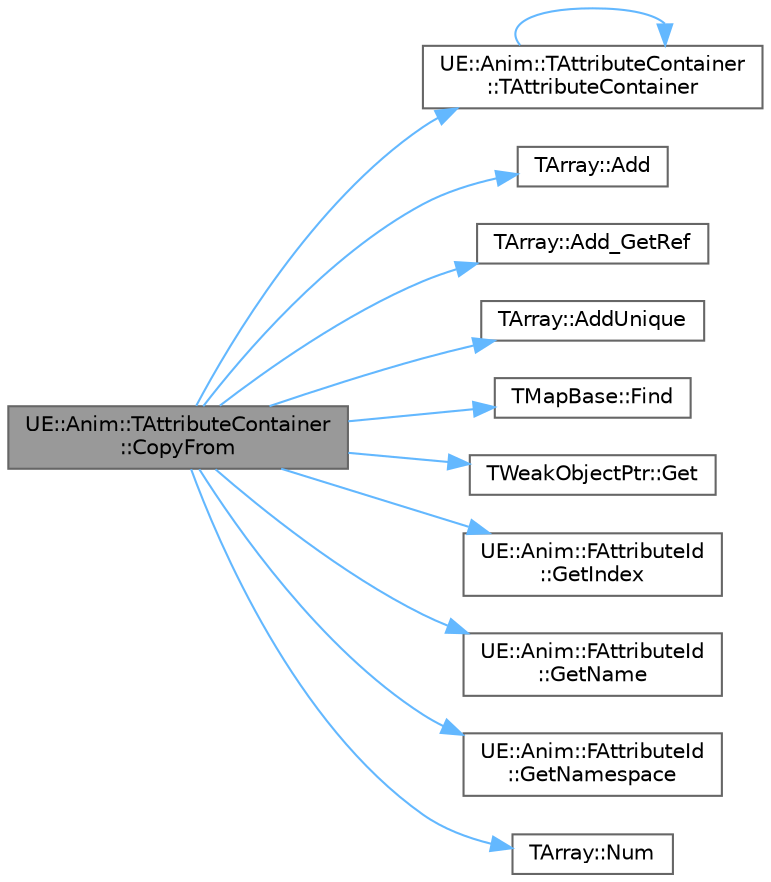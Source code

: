 digraph "UE::Anim::TAttributeContainer::CopyFrom"
{
 // INTERACTIVE_SVG=YES
 // LATEX_PDF_SIZE
  bgcolor="transparent";
  edge [fontname=Helvetica,fontsize=10,labelfontname=Helvetica,labelfontsize=10];
  node [fontname=Helvetica,fontsize=10,shape=box,height=0.2,width=0.4];
  rankdir="LR";
  Node1 [id="Node000001",label="UE::Anim::TAttributeContainer\l::CopyFrom",height=0.2,width=0.4,color="gray40", fillcolor="grey60", style="filled", fontcolor="black",tooltip=" "];
  Node1 -> Node2 [id="edge1_Node000001_Node000002",color="steelblue1",style="solid",tooltip=" "];
  Node2 [id="Node000002",label="UE::Anim::TAttributeContainer\l::TAttributeContainer",height=0.2,width=0.4,color="grey40", fillcolor="white", style="filled",URL="$da/dc1/structUE_1_1Anim_1_1TAttributeContainer.html#a543bd5b3095b482ceed134fc711fe501",tooltip=" "];
  Node2 -> Node2 [id="edge2_Node000002_Node000002",color="steelblue1",style="solid",tooltip=" "];
  Node1 -> Node3 [id="edge3_Node000001_Node000003",color="steelblue1",style="solid",tooltip=" "];
  Node3 [id="Node000003",label="TArray::Add",height=0.2,width=0.4,color="grey40", fillcolor="white", style="filled",URL="$d4/d52/classTArray.html#a94f6bf2bef04382fc79010abad57d823",tooltip="Adds a new item to the end of the array, possibly reallocating the whole array to fit."];
  Node1 -> Node4 [id="edge4_Node000001_Node000004",color="steelblue1",style="solid",tooltip=" "];
  Node4 [id="Node000004",label="TArray::Add_GetRef",height=0.2,width=0.4,color="grey40", fillcolor="white", style="filled",URL="$d4/d52/classTArray.html#afe94024dc71e2359caa7ec0f9a210d08",tooltip="Adds a new item to the end of the array, possibly reallocating the whole array to fit."];
  Node1 -> Node5 [id="edge5_Node000001_Node000005",color="steelblue1",style="solid",tooltip=" "];
  Node5 [id="Node000005",label="TArray::AddUnique",height=0.2,width=0.4,color="grey40", fillcolor="white", style="filled",URL="$d4/d52/classTArray.html#ac002bc5bff03e6d59914273ce9af31b2",tooltip="Adds unique element to array if it doesn't exist."];
  Node1 -> Node6 [id="edge6_Node000001_Node000006",color="steelblue1",style="solid",tooltip=" "];
  Node6 [id="Node000006",label="TMapBase::Find",height=0.2,width=0.4,color="grey40", fillcolor="white", style="filled",URL="$d8/dad/classTMapBase.html#a1e25fd58981a008a6973a5695b915333",tooltip="Find the value associated with a specified key."];
  Node1 -> Node7 [id="edge7_Node000001_Node000007",color="steelblue1",style="solid",tooltip=" "];
  Node7 [id="Node000007",label="TWeakObjectPtr::Get",height=0.2,width=0.4,color="grey40", fillcolor="white", style="filled",URL="$d3/daa/structTWeakObjectPtr.html#a95c742a293e2ede948833ab1810ec5a1",tooltip="Dereference the weak pointer."];
  Node1 -> Node8 [id="edge8_Node000001_Node000008",color="steelblue1",style="solid",tooltip=" "];
  Node8 [id="Node000008",label="UE::Anim::FAttributeId\l::GetIndex",height=0.2,width=0.4,color="grey40", fillcolor="white", style="filled",URL="$dd/de9/structUE_1_1Anim_1_1FAttributeId.html#a8b0d9a5cb6c9c8e5af372e51f06b4de4",tooltip=" "];
  Node1 -> Node9 [id="edge9_Node000001_Node000009",color="steelblue1",style="solid",tooltip=" "];
  Node9 [id="Node000009",label="UE::Anim::FAttributeId\l::GetName",height=0.2,width=0.4,color="grey40", fillcolor="white", style="filled",URL="$dd/de9/structUE_1_1Anim_1_1FAttributeId.html#ae67b0784c842af78c1c7184d4186065c",tooltip=" "];
  Node1 -> Node10 [id="edge10_Node000001_Node000010",color="steelblue1",style="solid",tooltip=" "];
  Node10 [id="Node000010",label="UE::Anim::FAttributeId\l::GetNamespace",height=0.2,width=0.4,color="grey40", fillcolor="white", style="filled",URL="$dd/de9/structUE_1_1Anim_1_1FAttributeId.html#a83ea9356945e3964015e84315f0f1624",tooltip=" "];
  Node1 -> Node11 [id="edge11_Node000001_Node000011",color="steelblue1",style="solid",tooltip=" "];
  Node11 [id="Node000011",label="TArray::Num",height=0.2,width=0.4,color="grey40", fillcolor="white", style="filled",URL="$d4/d52/classTArray.html#adcbf9ca48677a9c0c3830cd862dd40d8",tooltip="Returns number of elements in array."];
}
